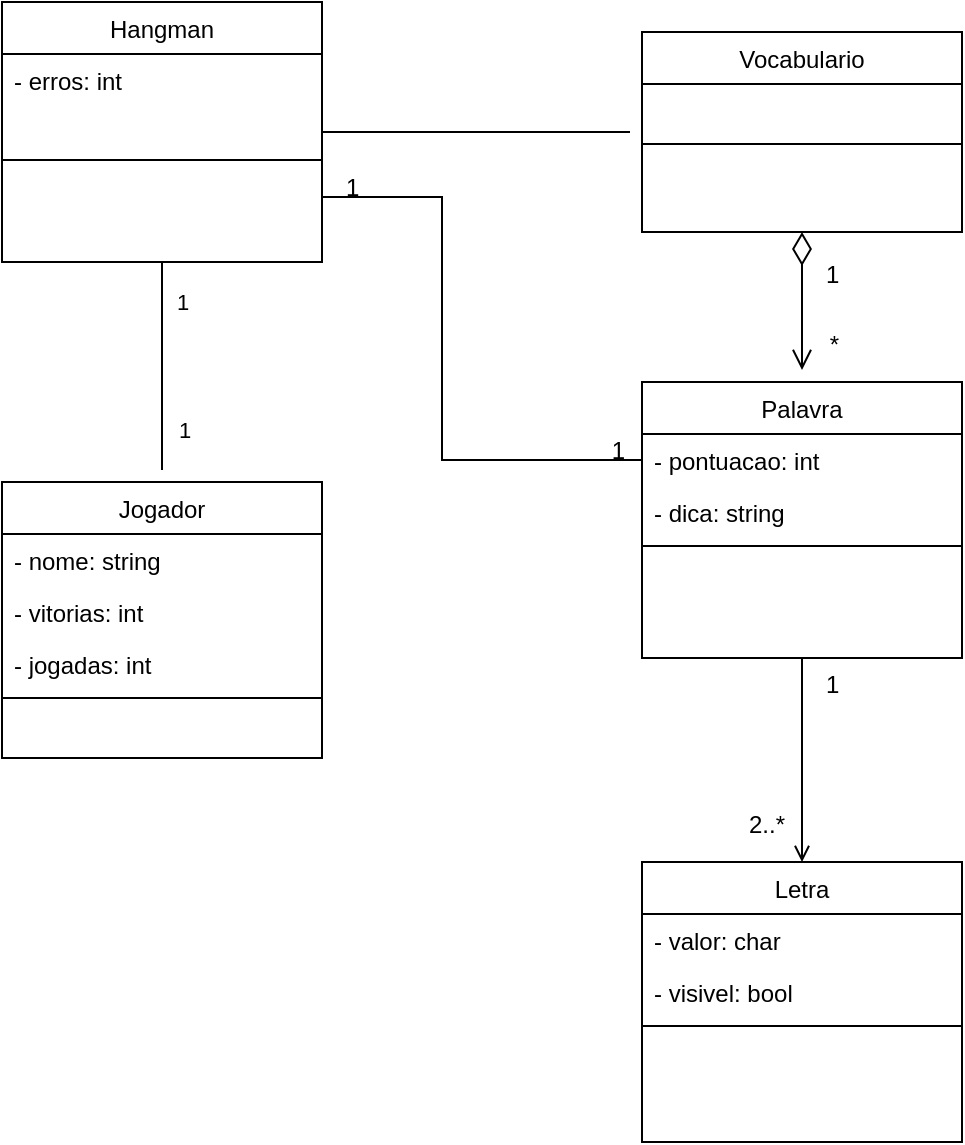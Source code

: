 <mxfile version="17.4.2" type="device"><diagram id="C5RBs43oDa-KdzZeNtuy" name="Page-1"><mxGraphModel dx="919" dy="655" grid="1" gridSize="10" guides="1" tooltips="1" connect="1" arrows="1" fold="1" page="1" pageScale="1" pageWidth="827" pageHeight="1169" math="0" shadow="0"><root><mxCell id="WIyWlLk6GJQsqaUBKTNV-0"/><mxCell id="WIyWlLk6GJQsqaUBKTNV-1" parent="WIyWlLk6GJQsqaUBKTNV-0"/><mxCell id="zkfFHV4jXpPFQw0GAbJ--0" value="Jogador" style="swimlane;fontStyle=0;align=center;verticalAlign=top;childLayout=stackLayout;horizontal=1;startSize=26;horizontalStack=0;resizeParent=1;resizeLast=0;collapsible=1;marginBottom=0;rounded=0;shadow=0;strokeWidth=1;" parent="WIyWlLk6GJQsqaUBKTNV-1" vertex="1"><mxGeometry x="30" y="255" width="160" height="138" as="geometry"><mxRectangle x="230" y="140" width="160" height="26" as="alternateBounds"/></mxGeometry></mxCell><mxCell id="zkfFHV4jXpPFQw0GAbJ--1" value="- nome: string" style="text;align=left;verticalAlign=top;spacingLeft=4;spacingRight=4;overflow=hidden;rotatable=0;points=[[0,0.5],[1,0.5]];portConstraint=eastwest;" parent="zkfFHV4jXpPFQw0GAbJ--0" vertex="1"><mxGeometry y="26" width="160" height="26" as="geometry"/></mxCell><mxCell id="zkfFHV4jXpPFQw0GAbJ--2" value="- vitorias: int" style="text;align=left;verticalAlign=top;spacingLeft=4;spacingRight=4;overflow=hidden;rotatable=0;points=[[0,0.5],[1,0.5]];portConstraint=eastwest;rounded=0;shadow=0;html=0;" parent="zkfFHV4jXpPFQw0GAbJ--0" vertex="1"><mxGeometry y="52" width="160" height="26" as="geometry"/></mxCell><mxCell id="zkfFHV4jXpPFQw0GAbJ--3" value="- jogadas: int" style="text;align=left;verticalAlign=top;spacingLeft=4;spacingRight=4;overflow=hidden;rotatable=0;points=[[0,0.5],[1,0.5]];portConstraint=eastwest;rounded=0;shadow=0;html=0;" parent="zkfFHV4jXpPFQw0GAbJ--0" vertex="1"><mxGeometry y="78" width="160" height="26" as="geometry"/></mxCell><mxCell id="zkfFHV4jXpPFQw0GAbJ--4" value="" style="line;html=1;strokeWidth=1;align=left;verticalAlign=middle;spacingTop=-1;spacingLeft=3;spacingRight=3;rotatable=0;labelPosition=right;points=[];portConstraint=eastwest;" parent="zkfFHV4jXpPFQw0GAbJ--0" vertex="1"><mxGeometry y="104" width="160" height="8" as="geometry"/></mxCell><mxCell id="zkfFHV4jXpPFQw0GAbJ--6" value="Palavra" style="swimlane;fontStyle=0;align=center;verticalAlign=top;childLayout=stackLayout;horizontal=1;startSize=26;horizontalStack=0;resizeParent=1;resizeLast=0;collapsible=1;marginBottom=0;rounded=0;shadow=0;strokeWidth=1;" parent="WIyWlLk6GJQsqaUBKTNV-1" vertex="1"><mxGeometry x="350" y="205" width="160" height="138" as="geometry"><mxRectangle x="130" y="380" width="160" height="26" as="alternateBounds"/></mxGeometry></mxCell><mxCell id="zkfFHV4jXpPFQw0GAbJ--7" value="- pontuacao: int" style="text;align=left;verticalAlign=top;spacingLeft=4;spacingRight=4;overflow=hidden;rotatable=0;points=[[0,0.5],[1,0.5]];portConstraint=eastwest;" parent="zkfFHV4jXpPFQw0GAbJ--6" vertex="1"><mxGeometry y="26" width="160" height="26" as="geometry"/></mxCell><mxCell id="WvOxLBC8-XWmYmkXJdJq-15" value="- dica: string" style="text;align=left;verticalAlign=top;spacingLeft=4;spacingRight=4;overflow=hidden;rotatable=0;points=[[0,0.5],[1,0.5]];portConstraint=eastwest;" vertex="1" parent="zkfFHV4jXpPFQw0GAbJ--6"><mxGeometry y="52" width="160" height="26" as="geometry"/></mxCell><mxCell id="zkfFHV4jXpPFQw0GAbJ--9" value="" style="line;html=1;strokeWidth=1;align=left;verticalAlign=middle;spacingTop=-1;spacingLeft=3;spacingRight=3;rotatable=0;labelPosition=right;points=[];portConstraint=eastwest;" parent="zkfFHV4jXpPFQw0GAbJ--6" vertex="1"><mxGeometry y="78" width="160" height="8" as="geometry"/></mxCell><mxCell id="zkfFHV4jXpPFQw0GAbJ--13" value="Letra" style="swimlane;fontStyle=0;align=center;verticalAlign=top;childLayout=stackLayout;horizontal=1;startSize=26;horizontalStack=0;resizeParent=1;resizeLast=0;collapsible=1;marginBottom=0;rounded=0;shadow=0;strokeWidth=1;" parent="WIyWlLk6GJQsqaUBKTNV-1" vertex="1"><mxGeometry x="350" y="445" width="160" height="140" as="geometry"><mxRectangle x="340" y="380" width="170" height="26" as="alternateBounds"/></mxGeometry></mxCell><mxCell id="zkfFHV4jXpPFQw0GAbJ--14" value="- valor: char" style="text;align=left;verticalAlign=top;spacingLeft=4;spacingRight=4;overflow=hidden;rotatable=0;points=[[0,0.5],[1,0.5]];portConstraint=eastwest;" parent="zkfFHV4jXpPFQw0GAbJ--13" vertex="1"><mxGeometry y="26" width="160" height="26" as="geometry"/></mxCell><mxCell id="WvOxLBC8-XWmYmkXJdJq-10" value="- visivel: bool" style="text;align=left;verticalAlign=top;spacingLeft=4;spacingRight=4;overflow=hidden;rotatable=0;points=[[0,0.5],[1,0.5]];portConstraint=eastwest;" vertex="1" parent="zkfFHV4jXpPFQw0GAbJ--13"><mxGeometry y="52" width="160" height="26" as="geometry"/></mxCell><mxCell id="zkfFHV4jXpPFQw0GAbJ--15" value="" style="line;html=1;strokeWidth=1;align=left;verticalAlign=middle;spacingTop=-1;spacingLeft=3;spacingRight=3;rotatable=0;labelPosition=right;points=[];portConstraint=eastwest;" parent="zkfFHV4jXpPFQw0GAbJ--13" vertex="1"><mxGeometry y="78" width="160" height="8" as="geometry"/></mxCell><mxCell id="WvOxLBC8-XWmYmkXJdJq-23" value="1" style="edgeStyle=orthogonalEdgeStyle;rounded=0;orthogonalLoop=1;jettySize=auto;html=1;startArrow=none;startFill=0;startSize=14;endSize=8;targetPerimeterSpacing=6;strokeWidth=1;endArrow=none;endFill=0;" edge="1" parent="WIyWlLk6GJQsqaUBKTNV-1" source="zkfFHV4jXpPFQw0GAbJ--17" target="zkfFHV4jXpPFQw0GAbJ--0"><mxGeometry x="-0.62" y="10" relative="1" as="geometry"><mxPoint x="129.5" y="170" as="sourcePoint"/><mxPoint x="129.5" y="249" as="targetPoint"/><mxPoint as="offset"/></mxGeometry></mxCell><mxCell id="WvOxLBC8-XWmYmkXJdJq-26" value="1" style="edgeLabel;html=1;align=center;verticalAlign=middle;resizable=0;points=[];" vertex="1" connectable="0" parent="WvOxLBC8-XWmYmkXJdJq-23"><mxGeometry x="0.519" relative="1" as="geometry"><mxPoint x="11" y="5" as="offset"/></mxGeometry></mxCell><mxCell id="WvOxLBC8-XWmYmkXJdJq-25" style="edgeStyle=orthogonalEdgeStyle;rounded=0;orthogonalLoop=1;jettySize=auto;html=1;startArrow=none;startFill=0;endArrow=none;endFill=0;startSize=14;endSize=8;targetPerimeterSpacing=6;strokeWidth=1;" edge="1" parent="WIyWlLk6GJQsqaUBKTNV-1" source="zkfFHV4jXpPFQw0GAbJ--17" target="WvOxLBC8-XWmYmkXJdJq-0"><mxGeometry relative="1" as="geometry"/></mxCell><mxCell id="zkfFHV4jXpPFQw0GAbJ--17" value="Hangman" style="swimlane;fontStyle=0;align=center;verticalAlign=top;childLayout=stackLayout;horizontal=1;startSize=26;horizontalStack=0;resizeParent=1;resizeLast=0;collapsible=1;marginBottom=0;rounded=0;shadow=0;strokeWidth=1;" parent="WIyWlLk6GJQsqaUBKTNV-1" vertex="1"><mxGeometry x="30" y="15" width="160" height="130" as="geometry"><mxRectangle x="550" y="140" width="160" height="26" as="alternateBounds"/></mxGeometry></mxCell><mxCell id="zkfFHV4jXpPFQw0GAbJ--18" value="- erros: int" style="text;align=left;verticalAlign=top;spacingLeft=4;spacingRight=4;overflow=hidden;rotatable=0;points=[[0,0.5],[1,0.5]];portConstraint=eastwest;" parent="zkfFHV4jXpPFQw0GAbJ--17" vertex="1"><mxGeometry y="26" width="160" height="26" as="geometry"/></mxCell><mxCell id="WvOxLBC8-XWmYmkXJdJq-9" style="text;align=left;verticalAlign=top;spacingLeft=4;spacingRight=4;overflow=hidden;rotatable=0;points=[[0,0.5],[1,0.5]];portConstraint=eastwest;" vertex="1" parent="zkfFHV4jXpPFQw0GAbJ--17"><mxGeometry y="52" width="160" height="26" as="geometry"/></mxCell><mxCell id="zkfFHV4jXpPFQw0GAbJ--23" value="" style="line;html=1;strokeWidth=1;align=left;verticalAlign=middle;spacingTop=-1;spacingLeft=3;spacingRight=3;rotatable=0;labelPosition=right;points=[];portConstraint=eastwest;" parent="zkfFHV4jXpPFQw0GAbJ--17" vertex="1"><mxGeometry y="78" width="160" height="2" as="geometry"/></mxCell><mxCell id="WvOxLBC8-XWmYmkXJdJq-0" value="Vocabulario" style="swimlane;fontStyle=0;align=center;verticalAlign=top;childLayout=stackLayout;horizontal=1;startSize=26;horizontalStack=0;resizeParent=1;resizeLast=0;collapsible=1;marginBottom=0;rounded=0;shadow=0;strokeWidth=1;" vertex="1" parent="WIyWlLk6GJQsqaUBKTNV-1"><mxGeometry x="350" y="30" width="160" height="100" as="geometry"><mxRectangle x="340" y="380" width="170" height="26" as="alternateBounds"/></mxGeometry></mxCell><mxCell id="WvOxLBC8-XWmYmkXJdJq-1" value=" " style="text;align=left;verticalAlign=top;spacingLeft=4;spacingRight=4;overflow=hidden;rotatable=0;points=[[0,0.5],[1,0.5]];portConstraint=eastwest;" vertex="1" parent="WvOxLBC8-XWmYmkXJdJq-0"><mxGeometry y="26" width="160" height="26" as="geometry"/></mxCell><mxCell id="WvOxLBC8-XWmYmkXJdJq-2" value="" style="line;html=1;strokeWidth=1;align=left;verticalAlign=middle;spacingTop=-1;spacingLeft=3;spacingRight=3;rotatable=0;labelPosition=right;points=[];portConstraint=eastwest;" vertex="1" parent="WvOxLBC8-XWmYmkXJdJq-0"><mxGeometry y="52" width="160" height="8" as="geometry"/></mxCell><mxCell id="WvOxLBC8-XWmYmkXJdJq-22" style="text;align=left;verticalAlign=top;spacingLeft=4;spacingRight=4;overflow=hidden;rotatable=0;points=[[0,0.5],[1,0.5]];portConstraint=eastwest;" vertex="1" parent="WvOxLBC8-XWmYmkXJdJq-0"><mxGeometry y="60" width="160" height="26" as="geometry"/></mxCell><mxCell id="WvOxLBC8-XWmYmkXJdJq-11" value="" style="endArrow=open;shadow=0;strokeWidth=1;rounded=0;endFill=1;edgeStyle=elbowEdgeStyle;elbow=vertical;" edge="1" parent="WIyWlLk6GJQsqaUBKTNV-1" source="zkfFHV4jXpPFQw0GAbJ--6" target="zkfFHV4jXpPFQw0GAbJ--13"><mxGeometry x="0.5" y="41" relative="1" as="geometry"><mxPoint x="530" y="143" as="sourcePoint"/><mxPoint x="620" y="193" as="targetPoint"/><mxPoint x="-40" y="32" as="offset"/><Array as="points"><mxPoint x="430" y="395"/></Array></mxGeometry></mxCell><mxCell id="WvOxLBC8-XWmYmkXJdJq-12" value="1" style="resizable=0;align=left;verticalAlign=bottom;labelBackgroundColor=none;fontSize=12;" connectable="0" vertex="1" parent="WvOxLBC8-XWmYmkXJdJq-11"><mxGeometry x="-1" relative="1" as="geometry"><mxPoint x="10" y="22" as="offset"/></mxGeometry></mxCell><mxCell id="WvOxLBC8-XWmYmkXJdJq-13" value="2..*" style="resizable=0;align=right;verticalAlign=bottom;labelBackgroundColor=none;fontSize=12;" connectable="0" vertex="1" parent="WvOxLBC8-XWmYmkXJdJq-11"><mxGeometry x="1" relative="1" as="geometry"><mxPoint x="-7" y="-10" as="offset"/></mxGeometry></mxCell><mxCell id="WvOxLBC8-XWmYmkXJdJq-16" value="" style="endArrow=open;shadow=0;strokeWidth=1;rounded=0;endFill=1;edgeStyle=elbowEdgeStyle;elbow=vertical;startArrow=diamondThin;startFill=0;targetPerimeterSpacing=6;endSize=8;startSize=14;" edge="1" parent="WIyWlLk6GJQsqaUBKTNV-1" source="WvOxLBC8-XWmYmkXJdJq-0" target="zkfFHV4jXpPFQw0GAbJ--6"><mxGeometry x="0.5" y="41" relative="1" as="geometry"><mxPoint x="600" y="123" as="sourcePoint"/><mxPoint x="780" y="123" as="targetPoint"/><mxPoint x="-40" y="32" as="offset"/></mxGeometry></mxCell><mxCell id="WvOxLBC8-XWmYmkXJdJq-17" value="1" style="resizable=0;align=left;verticalAlign=bottom;labelBackgroundColor=none;fontSize=12;" connectable="0" vertex="1" parent="WvOxLBC8-XWmYmkXJdJq-16"><mxGeometry x="-1" relative="1" as="geometry"><mxPoint x="10" y="30" as="offset"/></mxGeometry></mxCell><mxCell id="WvOxLBC8-XWmYmkXJdJq-18" value="*" style="resizable=0;align=right;verticalAlign=bottom;labelBackgroundColor=none;fontSize=12;" connectable="0" vertex="1" parent="WvOxLBC8-XWmYmkXJdJq-16"><mxGeometry x="1" relative="1" as="geometry"><mxPoint x="20" y="-4" as="offset"/></mxGeometry></mxCell><mxCell id="WvOxLBC8-XWmYmkXJdJq-28" value="" style="endArrow=none;shadow=0;strokeWidth=1;rounded=0;endFill=0;edgeStyle=elbowEdgeStyle;elbow=horizontal;entryX=0;entryY=0.5;entryDx=0;entryDy=0;exitX=1;exitY=0.75;exitDx=0;exitDy=0;" edge="1" parent="WIyWlLk6GJQsqaUBKTNV-1" source="zkfFHV4jXpPFQw0GAbJ--17" target="zkfFHV4jXpPFQw0GAbJ--7"><mxGeometry x="0.5" y="41" relative="1" as="geometry"><mxPoint x="200" y="205" as="sourcePoint"/><mxPoint x="310" y="205" as="targetPoint"/><mxPoint x="-40" y="32" as="offset"/><Array as="points"><mxPoint x="250" y="205"/></Array></mxGeometry></mxCell><mxCell id="WvOxLBC8-XWmYmkXJdJq-29" value="1" style="resizable=0;align=left;verticalAlign=bottom;labelBackgroundColor=none;fontSize=12;" connectable="0" vertex="1" parent="WvOxLBC8-XWmYmkXJdJq-28"><mxGeometry x="-1" relative="1" as="geometry"><mxPoint x="10" y="4" as="offset"/></mxGeometry></mxCell><mxCell id="WvOxLBC8-XWmYmkXJdJq-30" value="1" style="resizable=0;align=right;verticalAlign=bottom;labelBackgroundColor=none;fontSize=12;" connectable="0" vertex="1" parent="WvOxLBC8-XWmYmkXJdJq-28"><mxGeometry x="1" relative="1" as="geometry"><mxPoint x="-7" y="4" as="offset"/></mxGeometry></mxCell></root></mxGraphModel></diagram></mxfile>